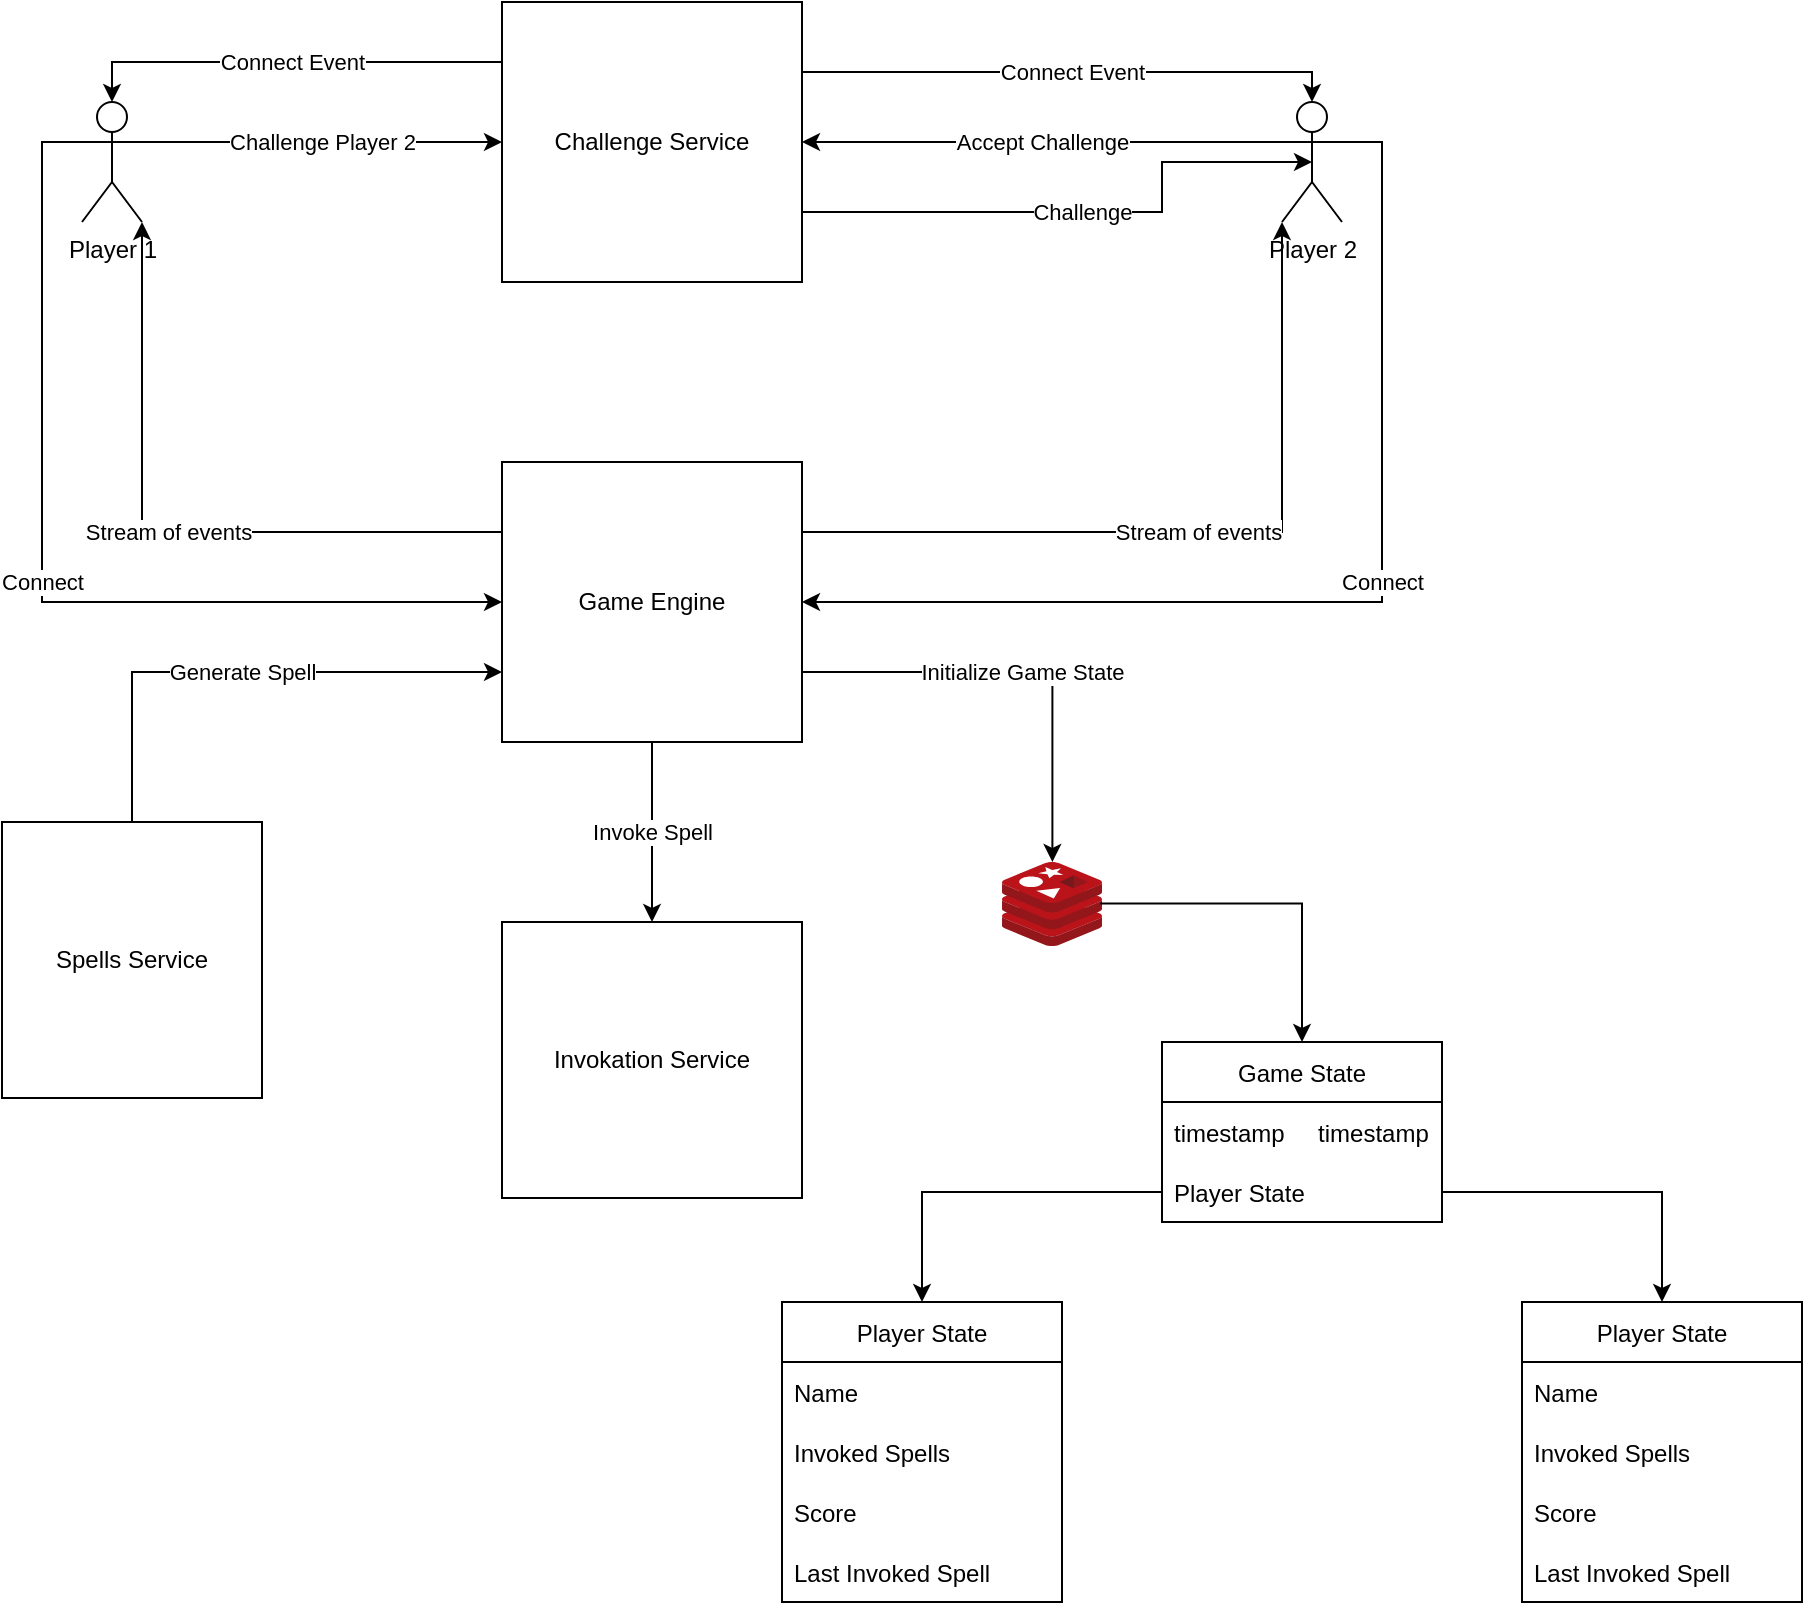 <mxfile version="20.3.0" type="device"><diagram id="D0pnWgiy02p-YktZOT0P" name="Page-1"><mxGraphModel dx="1038" dy="641" grid="1" gridSize="10" guides="1" tooltips="1" connect="1" arrows="1" fold="1" page="1" pageScale="1" pageWidth="850" pageHeight="1100" math="0" shadow="0"><root><mxCell id="0"/><mxCell id="1" parent="0"/><mxCell id="lBDTuqoeltWoEoX3VhBU-8" value="Challenge" style="edgeStyle=orthogonalEdgeStyle;rounded=0;orthogonalLoop=1;jettySize=auto;html=1;exitX=1;exitY=0.75;exitDx=0;exitDy=0;entryX=0.5;entryY=0.5;entryDx=0;entryDy=0;entryPerimeter=0;" parent="1" source="lBDTuqoeltWoEoX3VhBU-2" target="lBDTuqoeltWoEoX3VhBU-5" edge="1"><mxGeometry relative="1" as="geometry"><Array as="points"><mxPoint x="680" y="255"/><mxPoint x="680" y="230"/></Array></mxGeometry></mxCell><mxCell id="lBDTuqoeltWoEoX3VhBU-9" value="Connect Event" style="edgeStyle=orthogonalEdgeStyle;rounded=0;orthogonalLoop=1;jettySize=auto;html=1;exitX=0;exitY=0.25;exitDx=0;exitDy=0;entryX=0.5;entryY=0;entryDx=0;entryDy=0;entryPerimeter=0;" parent="1" source="lBDTuqoeltWoEoX3VhBU-2" target="lBDTuqoeltWoEoX3VhBU-3" edge="1"><mxGeometry relative="1" as="geometry"><Array as="points"><mxPoint x="350" y="180"/><mxPoint x="155" y="180"/></Array></mxGeometry></mxCell><mxCell id="lBDTuqoeltWoEoX3VhBU-10" value="Connect Event" style="edgeStyle=orthogonalEdgeStyle;rounded=0;orthogonalLoop=1;jettySize=auto;html=1;exitX=1;exitY=0.25;exitDx=0;exitDy=0;entryX=0.5;entryY=0;entryDx=0;entryDy=0;entryPerimeter=0;" parent="1" source="lBDTuqoeltWoEoX3VhBU-2" target="lBDTuqoeltWoEoX3VhBU-5" edge="1"><mxGeometry relative="1" as="geometry"><Array as="points"><mxPoint x="755" y="185"/></Array></mxGeometry></mxCell><mxCell id="lBDTuqoeltWoEoX3VhBU-2" value="Challenge Service" style="rounded=0;whiteSpace=wrap;html=1;" parent="1" vertex="1"><mxGeometry x="350" y="150" width="150" height="140" as="geometry"/></mxCell><mxCell id="lBDTuqoeltWoEoX3VhBU-4" value="Challenge Player 2" style="edgeStyle=orthogonalEdgeStyle;rounded=0;orthogonalLoop=1;jettySize=auto;html=1;exitX=1;exitY=0.333;exitDx=0;exitDy=0;exitPerimeter=0;entryX=0;entryY=0.5;entryDx=0;entryDy=0;" parent="1" source="lBDTuqoeltWoEoX3VhBU-3" target="lBDTuqoeltWoEoX3VhBU-2" edge="1"><mxGeometry relative="1" as="geometry"/></mxCell><mxCell id="lBDTuqoeltWoEoX3VhBU-12" value="Connect" style="edgeStyle=orthogonalEdgeStyle;rounded=0;orthogonalLoop=1;jettySize=auto;html=1;exitX=0;exitY=0.333;exitDx=0;exitDy=0;exitPerimeter=0;entryX=0;entryY=0.5;entryDx=0;entryDy=0;" parent="1" source="lBDTuqoeltWoEoX3VhBU-3" target="lBDTuqoeltWoEoX3VhBU-11" edge="1"><mxGeometry relative="1" as="geometry"/></mxCell><mxCell id="lBDTuqoeltWoEoX3VhBU-37" value="Stream of events" style="edgeStyle=orthogonalEdgeStyle;rounded=0;orthogonalLoop=1;jettySize=auto;html=1;exitX=1;exitY=1;exitDx=0;exitDy=0;exitPerimeter=0;entryX=0;entryY=0.25;entryDx=0;entryDy=0;startArrow=classic;startFill=1;endArrow=none;endFill=0;" parent="1" source="lBDTuqoeltWoEoX3VhBU-3" target="lBDTuqoeltWoEoX3VhBU-11" edge="1"><mxGeometry relative="1" as="geometry"/></mxCell><mxCell id="lBDTuqoeltWoEoX3VhBU-3" value="Player 1" style="shape=umlActor;verticalLabelPosition=bottom;verticalAlign=top;html=1;outlineConnect=0;" parent="1" vertex="1"><mxGeometry x="140" y="200" width="30" height="60" as="geometry"/></mxCell><mxCell id="lBDTuqoeltWoEoX3VhBU-6" value="Accept Challenge" style="edgeStyle=orthogonalEdgeStyle;rounded=0;orthogonalLoop=1;jettySize=auto;html=1;exitX=0;exitY=0.333;exitDx=0;exitDy=0;exitPerimeter=0;entryX=1;entryY=0.5;entryDx=0;entryDy=0;" parent="1" source="lBDTuqoeltWoEoX3VhBU-5" target="lBDTuqoeltWoEoX3VhBU-2" edge="1"><mxGeometry relative="1" as="geometry"/></mxCell><mxCell id="lBDTuqoeltWoEoX3VhBU-13" value="Connect" style="edgeStyle=orthogonalEdgeStyle;rounded=0;orthogonalLoop=1;jettySize=auto;html=1;exitX=1;exitY=0.333;exitDx=0;exitDy=0;exitPerimeter=0;entryX=1;entryY=0.5;entryDx=0;entryDy=0;" parent="1" source="lBDTuqoeltWoEoX3VhBU-5" target="lBDTuqoeltWoEoX3VhBU-11" edge="1"><mxGeometry x="-0.111" relative="1" as="geometry"><mxPoint as="offset"/></mxGeometry></mxCell><mxCell id="lBDTuqoeltWoEoX3VhBU-38" value="Stream of events" style="edgeStyle=orthogonalEdgeStyle;rounded=0;orthogonalLoop=1;jettySize=auto;html=1;exitX=0;exitY=1;exitDx=0;exitDy=0;exitPerimeter=0;entryX=1;entryY=0.25;entryDx=0;entryDy=0;startArrow=classic;startFill=1;endArrow=none;endFill=0;" parent="1" source="lBDTuqoeltWoEoX3VhBU-5" target="lBDTuqoeltWoEoX3VhBU-11" edge="1"><mxGeometry relative="1" as="geometry"/></mxCell><mxCell id="lBDTuqoeltWoEoX3VhBU-5" value="Player 2" style="shape=umlActor;verticalLabelPosition=bottom;verticalAlign=top;html=1;outlineConnect=0;" parent="1" vertex="1"><mxGeometry x="740" y="200" width="30" height="60" as="geometry"/></mxCell><mxCell id="lBDTuqoeltWoEoX3VhBU-15" value="Initialize Game State" style="edgeStyle=orthogonalEdgeStyle;rounded=0;orthogonalLoop=1;jettySize=auto;html=1;exitX=1;exitY=0.75;exitDx=0;exitDy=0;entryX=0.504;entryY=0;entryDx=0;entryDy=0;entryPerimeter=0;" parent="1" source="lBDTuqoeltWoEoX3VhBU-11" target="lBDTuqoeltWoEoX3VhBU-14" edge="1"><mxGeometry relative="1" as="geometry"/></mxCell><mxCell id="lBDTuqoeltWoEoX3VhBU-43" value="Generate Spell" style="edgeStyle=orthogonalEdgeStyle;rounded=0;orthogonalLoop=1;jettySize=auto;html=1;exitX=0;exitY=0.75;exitDx=0;exitDy=0;startArrow=classic;startFill=1;endArrow=none;endFill=0;" parent="1" source="lBDTuqoeltWoEoX3VhBU-11" target="lBDTuqoeltWoEoX3VhBU-16" edge="1"><mxGeometry relative="1" as="geometry"/></mxCell><mxCell id="lBDTuqoeltWoEoX3VhBU-11" value="Game Engine" style="rounded=0;whiteSpace=wrap;html=1;" parent="1" vertex="1"><mxGeometry x="350" y="380" width="150" height="140" as="geometry"/></mxCell><mxCell id="lBDTuqoeltWoEoX3VhBU-14" value="" style="sketch=0;aspect=fixed;html=1;points=[];align=center;image;fontSize=12;image=img/lib/mscae/Cache_Redis_Product.svg;" parent="1" vertex="1"><mxGeometry x="600" y="580" width="50" height="42" as="geometry"/></mxCell><mxCell id="lBDTuqoeltWoEoX3VhBU-16" value="Spells Service" style="rounded=0;whiteSpace=wrap;html=1;" parent="1" vertex="1"><mxGeometry x="100" y="560" width="130" height="138" as="geometry"/></mxCell><mxCell id="lBDTuqoeltWoEoX3VhBU-23" style="edgeStyle=orthogonalEdgeStyle;rounded=0;orthogonalLoop=1;jettySize=auto;html=1;exitX=0.5;exitY=0;exitDx=0;exitDy=0;entryX=0.984;entryY=0.495;entryDx=0;entryDy=0;entryPerimeter=0;startArrow=classic;startFill=1;endArrow=none;endFill=0;" parent="1" source="lBDTuqoeltWoEoX3VhBU-19" target="lBDTuqoeltWoEoX3VhBU-14" edge="1"><mxGeometry relative="1" as="geometry"/></mxCell><mxCell id="lBDTuqoeltWoEoX3VhBU-19" value="Game State" style="swimlane;fontStyle=0;childLayout=stackLayout;horizontal=1;startSize=30;horizontalStack=0;resizeParent=1;resizeParentMax=0;resizeLast=0;collapsible=1;marginBottom=0;" parent="1" vertex="1"><mxGeometry x="680" y="670" width="140" height="90" as="geometry"/></mxCell><mxCell id="lBDTuqoeltWoEoX3VhBU-20" value="timestamp     timestamp" style="text;strokeColor=none;fillColor=none;align=left;verticalAlign=middle;spacingLeft=4;spacingRight=4;overflow=hidden;points=[[0,0.5],[1,0.5]];portConstraint=eastwest;rotatable=0;" parent="lBDTuqoeltWoEoX3VhBU-19" vertex="1"><mxGeometry y="30" width="140" height="30" as="geometry"/></mxCell><mxCell id="lBDTuqoeltWoEoX3VhBU-22" value="Player State" style="text;strokeColor=none;fillColor=none;align=left;verticalAlign=middle;spacingLeft=4;spacingRight=4;overflow=hidden;points=[[0,0.5],[1,0.5]];portConstraint=eastwest;rotatable=0;" parent="lBDTuqoeltWoEoX3VhBU-19" vertex="1"><mxGeometry y="60" width="140" height="30" as="geometry"/></mxCell><mxCell id="lBDTuqoeltWoEoX3VhBU-29" style="edgeStyle=orthogonalEdgeStyle;rounded=0;orthogonalLoop=1;jettySize=auto;html=1;exitX=0.5;exitY=0;exitDx=0;exitDy=0;entryX=0;entryY=0.5;entryDx=0;entryDy=0;startArrow=classic;startFill=1;endArrow=none;endFill=0;" parent="1" source="lBDTuqoeltWoEoX3VhBU-25" target="lBDTuqoeltWoEoX3VhBU-22" edge="1"><mxGeometry relative="1" as="geometry"/></mxCell><mxCell id="lBDTuqoeltWoEoX3VhBU-25" value="Player State" style="swimlane;fontStyle=0;childLayout=stackLayout;horizontal=1;startSize=30;horizontalStack=0;resizeParent=1;resizeParentMax=0;resizeLast=0;collapsible=1;marginBottom=0;" parent="1" vertex="1"><mxGeometry x="490" y="800" width="140" height="150" as="geometry"/></mxCell><mxCell id="lBDTuqoeltWoEoX3VhBU-26" value="Name" style="text;strokeColor=none;fillColor=none;align=left;verticalAlign=middle;spacingLeft=4;spacingRight=4;overflow=hidden;points=[[0,0.5],[1,0.5]];portConstraint=eastwest;rotatable=0;" parent="lBDTuqoeltWoEoX3VhBU-25" vertex="1"><mxGeometry y="30" width="140" height="30" as="geometry"/></mxCell><mxCell id="Sf8NGhQHO1brkmTPwqCB-1" value="Invoked Spells" style="text;strokeColor=none;fillColor=none;align=left;verticalAlign=middle;spacingLeft=4;spacingRight=4;overflow=hidden;points=[[0,0.5],[1,0.5]];portConstraint=eastwest;rotatable=0;" vertex="1" parent="lBDTuqoeltWoEoX3VhBU-25"><mxGeometry y="60" width="140" height="30" as="geometry"/></mxCell><mxCell id="lBDTuqoeltWoEoX3VhBU-27" value="Score" style="text;strokeColor=none;fillColor=none;align=left;verticalAlign=middle;spacingLeft=4;spacingRight=4;overflow=hidden;points=[[0,0.5],[1,0.5]];portConstraint=eastwest;rotatable=0;" parent="lBDTuqoeltWoEoX3VhBU-25" vertex="1"><mxGeometry y="90" width="140" height="30" as="geometry"/></mxCell><mxCell id="lBDTuqoeltWoEoX3VhBU-44" value="Last Invoked Spell" style="text;strokeColor=none;fillColor=none;align=left;verticalAlign=middle;spacingLeft=4;spacingRight=4;overflow=hidden;points=[[0,0.5],[1,0.5]];portConstraint=eastwest;rotatable=0;" parent="lBDTuqoeltWoEoX3VhBU-25" vertex="1"><mxGeometry y="120" width="140" height="30" as="geometry"/></mxCell><mxCell id="lBDTuqoeltWoEoX3VhBU-34" style="edgeStyle=orthogonalEdgeStyle;rounded=0;orthogonalLoop=1;jettySize=auto;html=1;exitX=0.5;exitY=0;exitDx=0;exitDy=0;entryX=1;entryY=0.5;entryDx=0;entryDy=0;startArrow=classic;startFill=1;endArrow=none;endFill=0;" parent="1" source="lBDTuqoeltWoEoX3VhBU-30" target="lBDTuqoeltWoEoX3VhBU-22" edge="1"><mxGeometry relative="1" as="geometry"/></mxCell><mxCell id="lBDTuqoeltWoEoX3VhBU-30" value="Player State" style="swimlane;fontStyle=0;childLayout=stackLayout;horizontal=1;startSize=30;horizontalStack=0;resizeParent=1;resizeParentMax=0;resizeLast=0;collapsible=1;marginBottom=0;" parent="1" vertex="1"><mxGeometry x="860" y="800" width="140" height="150" as="geometry"/></mxCell><mxCell id="lBDTuqoeltWoEoX3VhBU-31" value="Name" style="text;strokeColor=none;fillColor=none;align=left;verticalAlign=middle;spacingLeft=4;spacingRight=4;overflow=hidden;points=[[0,0.5],[1,0.5]];portConstraint=eastwest;rotatable=0;" parent="lBDTuqoeltWoEoX3VhBU-30" vertex="1"><mxGeometry y="30" width="140" height="30" as="geometry"/></mxCell><mxCell id="Sf8NGhQHO1brkmTPwqCB-2" value="Invoked Spells" style="text;strokeColor=none;fillColor=none;align=left;verticalAlign=middle;spacingLeft=4;spacingRight=4;overflow=hidden;points=[[0,0.5],[1,0.5]];portConstraint=eastwest;rotatable=0;" vertex="1" parent="lBDTuqoeltWoEoX3VhBU-30"><mxGeometry y="60" width="140" height="30" as="geometry"/></mxCell><mxCell id="lBDTuqoeltWoEoX3VhBU-32" value="Score" style="text;strokeColor=none;fillColor=none;align=left;verticalAlign=middle;spacingLeft=4;spacingRight=4;overflow=hidden;points=[[0,0.5],[1,0.5]];portConstraint=eastwest;rotatable=0;" parent="lBDTuqoeltWoEoX3VhBU-30" vertex="1"><mxGeometry y="90" width="140" height="30" as="geometry"/></mxCell><mxCell id="lBDTuqoeltWoEoX3VhBU-45" value="Last Invoked Spell" style="text;strokeColor=none;fillColor=none;align=left;verticalAlign=middle;spacingLeft=4;spacingRight=4;overflow=hidden;points=[[0,0.5],[1,0.5]];portConstraint=eastwest;rotatable=0;" parent="lBDTuqoeltWoEoX3VhBU-30" vertex="1"><mxGeometry y="120" width="140" height="30" as="geometry"/></mxCell><mxCell id="lBDTuqoeltWoEoX3VhBU-41" value="Invoke Spell" style="edgeStyle=orthogonalEdgeStyle;rounded=0;orthogonalLoop=1;jettySize=auto;html=1;exitX=0.5;exitY=0;exitDx=0;exitDy=0;entryX=0.5;entryY=1;entryDx=0;entryDy=0;startArrow=classic;startFill=1;endArrow=none;endFill=0;" parent="1" source="lBDTuqoeltWoEoX3VhBU-39" target="lBDTuqoeltWoEoX3VhBU-11" edge="1"><mxGeometry relative="1" as="geometry"/></mxCell><mxCell id="lBDTuqoeltWoEoX3VhBU-39" value="Invokation Service" style="rounded=0;whiteSpace=wrap;html=1;" parent="1" vertex="1"><mxGeometry x="350" y="610" width="150" height="138" as="geometry"/></mxCell></root></mxGraphModel></diagram></mxfile>